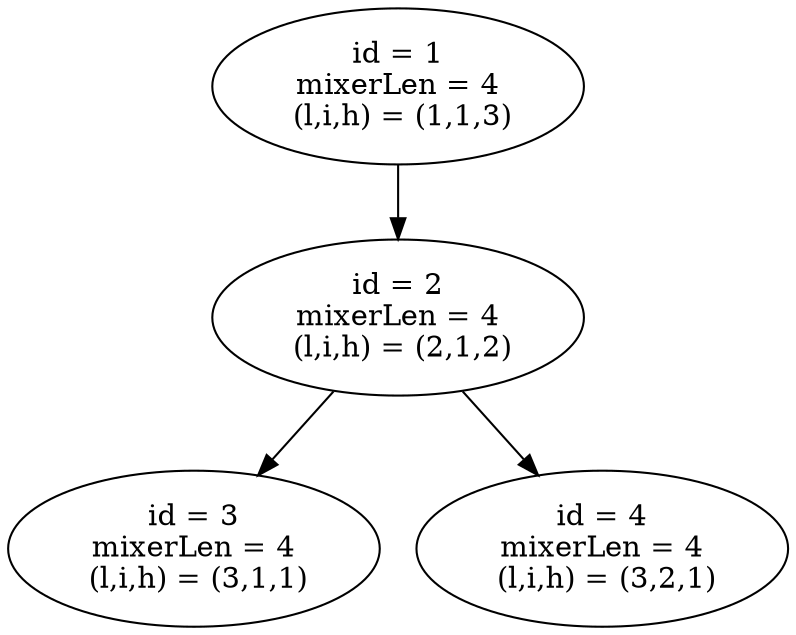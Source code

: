 digraph "DD" { 
graph [ ordering = "out"];
1 [label = "id = 1\n mixerLen = 4 \n (l,i,h) = (1,1,3)"] 
2 [label = "id = 2\n mixerLen = 4 \n (l,i,h) = (2,1,2)"] 
3 [label = "id = 3\n mixerLen = 4 \n (l,i,h) = (3,1,1)"] 
4 [label = "id = 4\n mixerLen = 4 \n (l,i,h) = (3,2,1)"] 
1 -> 2;
2 -> 3;
2 -> 4;
}
